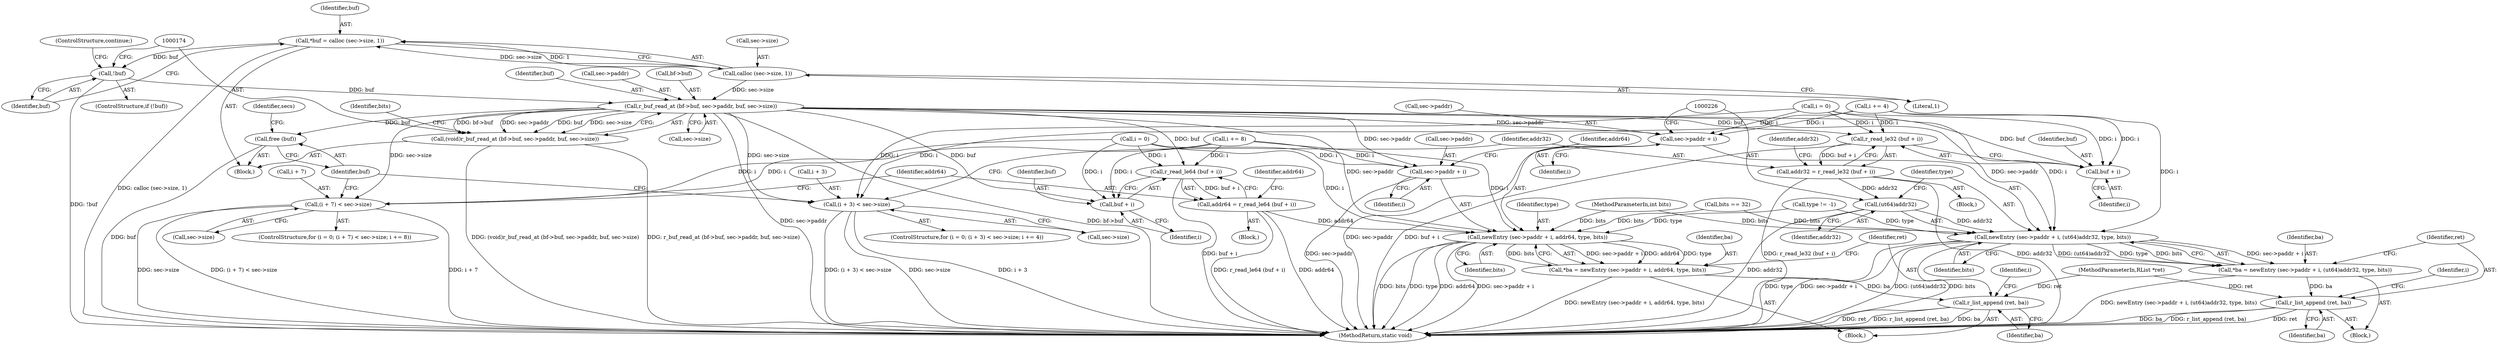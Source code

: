 digraph "0_radare2_1f37c04f2a762500222dda2459e6a04646feeedf@API" {
"1000161" [label="(Call,*buf = calloc (sec->size, 1))"];
"1000163" [label="(Call,calloc (sec->size, 1))"];
"1000169" [label="(Call,!buf)"];
"1000175" [label="(Call,r_buf_read_at (bf->buf, sec->paddr, buf, sec->size))"];
"1000173" [label="(Call,(void)r_buf_read_at (bf->buf, sec->paddr, buf, sec->size))"];
"1000195" [label="(Call,(i + 3) < sec->size)"];
"1000209" [label="(Call,r_read_le32 (buf + i))"];
"1000207" [label="(Call,addr32 = r_read_le32 (buf + i))"];
"1000225" [label="(Call,(ut64)addr32)"];
"1000219" [label="(Call,newEntry (sec->paddr + i, (ut64)addr32, type, bits))"];
"1000217" [label="(Call,*ba = newEntry (sec->paddr + i, (ut64)addr32, type, bits))"];
"1000230" [label="(Call,r_list_append (ret, ba))"];
"1000210" [label="(Call,buf + i)"];
"1000220" [label="(Call,sec->paddr + i)"];
"1000239" [label="(Call,(i + 7) < sec->size)"];
"1000253" [label="(Call,r_read_le64 (buf + i))"];
"1000251" [label="(Call,addr64 = r_read_le64 (buf + i))"];
"1000263" [label="(Call,newEntry (sec->paddr + i, addr64, type, bits))"];
"1000261" [label="(Call,*ba = newEntry (sec->paddr + i, addr64, type, bits))"];
"1000272" [label="(Call,r_list_append (ret, ba))"];
"1000254" [label="(Call,buf + i)"];
"1000264" [label="(Call,sec->paddr + i)"];
"1000275" [label="(Call,free (buf))"];
"1000249" [label="(Block,)"];
"1000268" [label="(Identifier,i)"];
"1000265" [label="(Call,sec->paddr)"];
"1000274" [label="(Identifier,ba)"];
"1000247" [label="(Identifier,i)"];
"1000279" [label="(MethodReturn,static void)"];
"1000220" [label="(Call,sec->paddr + i)"];
"1000219" [label="(Call,newEntry (sec->paddr + i, (ut64)addr32, type, bits))"];
"1000102" [label="(MethodParameterIn,RList *ret)"];
"1000170" [label="(Identifier,buf)"];
"1000182" [label="(Identifier,buf)"];
"1000179" [label="(Call,sec->paddr)"];
"1000163" [label="(Call,calloc (sec->size, 1))"];
"1000199" [label="(Call,sec->size)"];
"1000221" [label="(Call,sec->paddr)"];
"1000235" [label="(ControlStructure,for (i = 0; (i + 7) < sec->size; i += 8))"];
"1000232" [label="(Identifier,ba)"];
"1000243" [label="(Call,sec->size)"];
"1000264" [label="(Call,sec->paddr + i)"];
"1000278" [label="(Identifier,secs)"];
"1000167" [label="(Literal,1)"];
"1000251" [label="(Call,addr64 = r_read_le64 (buf + i))"];
"1000196" [label="(Call,i + 3)"];
"1000225" [label="(Call,(ut64)addr32)"];
"1000224" [label="(Identifier,i)"];
"1000275" [label="(Call,free (buf))"];
"1000212" [label="(Identifier,i)"];
"1000205" [label="(Block,)"];
"1000270" [label="(Identifier,type)"];
"1000253" [label="(Call,r_read_le64 (buf + i))"];
"1000240" [label="(Call,i + 7)"];
"1000236" [label="(Call,i = 0)"];
"1000207" [label="(Call,addr32 = r_read_le32 (buf + i))"];
"1000258" [label="(Identifier,addr64)"];
"1000256" [label="(Identifier,i)"];
"1000255" [label="(Identifier,buf)"];
"1000276" [label="(Identifier,buf)"];
"1000230" [label="(Call,r_list_append (ret, ba))"];
"1000173" [label="(Call,(void)r_buf_read_at (bf->buf, sec->paddr, buf, sec->size))"];
"1000191" [label="(ControlStructure,for (i = 0; (i + 3) < sec->size; i += 4))"];
"1000254" [label="(Call,buf + i)"];
"1000208" [label="(Identifier,addr32)"];
"1000168" [label="(ControlStructure,if (!buf))"];
"1000176" [label="(Call,bf->buf)"];
"1000187" [label="(Call,bits == 32)"];
"1000262" [label="(Identifier,ba)"];
"1000211" [label="(Identifier,buf)"];
"1000263" [label="(Call,newEntry (sec->paddr + i, addr64, type, bits))"];
"1000272" [label="(Call,r_list_append (ret, ba))"];
"1000227" [label="(Identifier,addr32)"];
"1000269" [label="(Identifier,addr64)"];
"1000159" [label="(Block,)"];
"1000246" [label="(Call,i += 8)"];
"1000175" [label="(Call,r_buf_read_at (bf->buf, sec->paddr, buf, sec->size))"];
"1000172" [label="(ControlStructure,continue;)"];
"1000239" [label="(Call,(i + 7) < sec->size)"];
"1000161" [label="(Call,*buf = calloc (sec->size, 1))"];
"1000183" [label="(Call,sec->size)"];
"1000195" [label="(Call,(i + 3) < sec->size)"];
"1000210" [label="(Call,buf + i)"];
"1000192" [label="(Call,i = 0)"];
"1000228" [label="(Identifier,type)"];
"1000217" [label="(Call,*ba = newEntry (sec->paddr + i, (ut64)addr32, type, bits))"];
"1000231" [label="(Identifier,ret)"];
"1000259" [label="(Block,)"];
"1000218" [label="(Identifier,ba)"];
"1000273" [label="(Identifier,ret)"];
"1000214" [label="(Identifier,addr32)"];
"1000261" [label="(Call,*ba = newEntry (sec->paddr + i, addr64, type, bits))"];
"1000203" [label="(Identifier,i)"];
"1000252" [label="(Identifier,addr64)"];
"1000271" [label="(Identifier,bits)"];
"1000209" [label="(Call,r_read_le32 (buf + i))"];
"1000155" [label="(Call,type != -1)"];
"1000202" [label="(Call,i += 4)"];
"1000169" [label="(Call,!buf)"];
"1000164" [label="(Call,sec->size)"];
"1000162" [label="(Identifier,buf)"];
"1000103" [label="(MethodParameterIn,int bits)"];
"1000215" [label="(Block,)"];
"1000229" [label="(Identifier,bits)"];
"1000188" [label="(Identifier,bits)"];
"1000161" -> "1000159"  [label="AST: "];
"1000161" -> "1000163"  [label="CFG: "];
"1000162" -> "1000161"  [label="AST: "];
"1000163" -> "1000161"  [label="AST: "];
"1000170" -> "1000161"  [label="CFG: "];
"1000161" -> "1000279"  [label="DDG: calloc (sec->size, 1)"];
"1000163" -> "1000161"  [label="DDG: sec->size"];
"1000163" -> "1000161"  [label="DDG: 1"];
"1000161" -> "1000169"  [label="DDG: buf"];
"1000163" -> "1000167"  [label="CFG: "];
"1000164" -> "1000163"  [label="AST: "];
"1000167" -> "1000163"  [label="AST: "];
"1000163" -> "1000175"  [label="DDG: sec->size"];
"1000169" -> "1000168"  [label="AST: "];
"1000169" -> "1000170"  [label="CFG: "];
"1000170" -> "1000169"  [label="AST: "];
"1000172" -> "1000169"  [label="CFG: "];
"1000174" -> "1000169"  [label="CFG: "];
"1000169" -> "1000279"  [label="DDG: !buf"];
"1000169" -> "1000175"  [label="DDG: buf"];
"1000175" -> "1000173"  [label="AST: "];
"1000175" -> "1000183"  [label="CFG: "];
"1000176" -> "1000175"  [label="AST: "];
"1000179" -> "1000175"  [label="AST: "];
"1000182" -> "1000175"  [label="AST: "];
"1000183" -> "1000175"  [label="AST: "];
"1000173" -> "1000175"  [label="CFG: "];
"1000175" -> "1000279"  [label="DDG: sec->paddr"];
"1000175" -> "1000279"  [label="DDG: bf->buf"];
"1000175" -> "1000173"  [label="DDG: bf->buf"];
"1000175" -> "1000173"  [label="DDG: sec->paddr"];
"1000175" -> "1000173"  [label="DDG: buf"];
"1000175" -> "1000173"  [label="DDG: sec->size"];
"1000175" -> "1000195"  [label="DDG: sec->size"];
"1000175" -> "1000209"  [label="DDG: buf"];
"1000175" -> "1000210"  [label="DDG: buf"];
"1000175" -> "1000219"  [label="DDG: sec->paddr"];
"1000175" -> "1000220"  [label="DDG: sec->paddr"];
"1000175" -> "1000239"  [label="DDG: sec->size"];
"1000175" -> "1000253"  [label="DDG: buf"];
"1000175" -> "1000254"  [label="DDG: buf"];
"1000175" -> "1000263"  [label="DDG: sec->paddr"];
"1000175" -> "1000264"  [label="DDG: sec->paddr"];
"1000175" -> "1000275"  [label="DDG: buf"];
"1000173" -> "1000159"  [label="AST: "];
"1000174" -> "1000173"  [label="AST: "];
"1000188" -> "1000173"  [label="CFG: "];
"1000173" -> "1000279"  [label="DDG: (void)r_buf_read_at (bf->buf, sec->paddr, buf, sec->size)"];
"1000173" -> "1000279"  [label="DDG: r_buf_read_at (bf->buf, sec->paddr, buf, sec->size)"];
"1000195" -> "1000191"  [label="AST: "];
"1000195" -> "1000199"  [label="CFG: "];
"1000196" -> "1000195"  [label="AST: "];
"1000199" -> "1000195"  [label="AST: "];
"1000208" -> "1000195"  [label="CFG: "];
"1000276" -> "1000195"  [label="CFG: "];
"1000195" -> "1000279"  [label="DDG: (i + 3) < sec->size"];
"1000195" -> "1000279"  [label="DDG: sec->size"];
"1000195" -> "1000279"  [label="DDG: i + 3"];
"1000202" -> "1000195"  [label="DDG: i"];
"1000192" -> "1000195"  [label="DDG: i"];
"1000209" -> "1000207"  [label="AST: "];
"1000209" -> "1000210"  [label="CFG: "];
"1000210" -> "1000209"  [label="AST: "];
"1000207" -> "1000209"  [label="CFG: "];
"1000209" -> "1000279"  [label="DDG: buf + i"];
"1000209" -> "1000207"  [label="DDG: buf + i"];
"1000202" -> "1000209"  [label="DDG: i"];
"1000192" -> "1000209"  [label="DDG: i"];
"1000207" -> "1000205"  [label="AST: "];
"1000208" -> "1000207"  [label="AST: "];
"1000214" -> "1000207"  [label="CFG: "];
"1000207" -> "1000279"  [label="DDG: r_read_le32 (buf + i)"];
"1000207" -> "1000279"  [label="DDG: addr32"];
"1000207" -> "1000225"  [label="DDG: addr32"];
"1000225" -> "1000219"  [label="AST: "];
"1000225" -> "1000227"  [label="CFG: "];
"1000226" -> "1000225"  [label="AST: "];
"1000227" -> "1000225"  [label="AST: "];
"1000228" -> "1000225"  [label="CFG: "];
"1000225" -> "1000279"  [label="DDG: addr32"];
"1000225" -> "1000219"  [label="DDG: addr32"];
"1000219" -> "1000217"  [label="AST: "];
"1000219" -> "1000229"  [label="CFG: "];
"1000220" -> "1000219"  [label="AST: "];
"1000228" -> "1000219"  [label="AST: "];
"1000229" -> "1000219"  [label="AST: "];
"1000217" -> "1000219"  [label="CFG: "];
"1000219" -> "1000279"  [label="DDG: (ut64)addr32"];
"1000219" -> "1000279"  [label="DDG: type"];
"1000219" -> "1000279"  [label="DDG: bits"];
"1000219" -> "1000279"  [label="DDG: sec->paddr + i"];
"1000219" -> "1000217"  [label="DDG: sec->paddr + i"];
"1000219" -> "1000217"  [label="DDG: (ut64)addr32"];
"1000219" -> "1000217"  [label="DDG: type"];
"1000219" -> "1000217"  [label="DDG: bits"];
"1000202" -> "1000219"  [label="DDG: i"];
"1000192" -> "1000219"  [label="DDG: i"];
"1000155" -> "1000219"  [label="DDG: type"];
"1000187" -> "1000219"  [label="DDG: bits"];
"1000103" -> "1000219"  [label="DDG: bits"];
"1000217" -> "1000215"  [label="AST: "];
"1000218" -> "1000217"  [label="AST: "];
"1000231" -> "1000217"  [label="CFG: "];
"1000217" -> "1000279"  [label="DDG: newEntry (sec->paddr + i, (ut64)addr32, type, bits)"];
"1000217" -> "1000230"  [label="DDG: ba"];
"1000230" -> "1000215"  [label="AST: "];
"1000230" -> "1000232"  [label="CFG: "];
"1000231" -> "1000230"  [label="AST: "];
"1000232" -> "1000230"  [label="AST: "];
"1000203" -> "1000230"  [label="CFG: "];
"1000230" -> "1000279"  [label="DDG: ret"];
"1000230" -> "1000279"  [label="DDG: ba"];
"1000230" -> "1000279"  [label="DDG: r_list_append (ret, ba)"];
"1000102" -> "1000230"  [label="DDG: ret"];
"1000210" -> "1000212"  [label="CFG: "];
"1000211" -> "1000210"  [label="AST: "];
"1000212" -> "1000210"  [label="AST: "];
"1000202" -> "1000210"  [label="DDG: i"];
"1000192" -> "1000210"  [label="DDG: i"];
"1000220" -> "1000224"  [label="CFG: "];
"1000221" -> "1000220"  [label="AST: "];
"1000224" -> "1000220"  [label="AST: "];
"1000226" -> "1000220"  [label="CFG: "];
"1000220" -> "1000279"  [label="DDG: sec->paddr"];
"1000202" -> "1000220"  [label="DDG: i"];
"1000192" -> "1000220"  [label="DDG: i"];
"1000239" -> "1000235"  [label="AST: "];
"1000239" -> "1000243"  [label="CFG: "];
"1000240" -> "1000239"  [label="AST: "];
"1000243" -> "1000239"  [label="AST: "];
"1000252" -> "1000239"  [label="CFG: "];
"1000276" -> "1000239"  [label="CFG: "];
"1000239" -> "1000279"  [label="DDG: (i + 7) < sec->size"];
"1000239" -> "1000279"  [label="DDG: i + 7"];
"1000239" -> "1000279"  [label="DDG: sec->size"];
"1000236" -> "1000239"  [label="DDG: i"];
"1000246" -> "1000239"  [label="DDG: i"];
"1000253" -> "1000251"  [label="AST: "];
"1000253" -> "1000254"  [label="CFG: "];
"1000254" -> "1000253"  [label="AST: "];
"1000251" -> "1000253"  [label="CFG: "];
"1000253" -> "1000279"  [label="DDG: buf + i"];
"1000253" -> "1000251"  [label="DDG: buf + i"];
"1000236" -> "1000253"  [label="DDG: i"];
"1000246" -> "1000253"  [label="DDG: i"];
"1000251" -> "1000249"  [label="AST: "];
"1000252" -> "1000251"  [label="AST: "];
"1000258" -> "1000251"  [label="CFG: "];
"1000251" -> "1000279"  [label="DDG: r_read_le64 (buf + i)"];
"1000251" -> "1000279"  [label="DDG: addr64"];
"1000251" -> "1000263"  [label="DDG: addr64"];
"1000263" -> "1000261"  [label="AST: "];
"1000263" -> "1000271"  [label="CFG: "];
"1000264" -> "1000263"  [label="AST: "];
"1000269" -> "1000263"  [label="AST: "];
"1000270" -> "1000263"  [label="AST: "];
"1000271" -> "1000263"  [label="AST: "];
"1000261" -> "1000263"  [label="CFG: "];
"1000263" -> "1000279"  [label="DDG: type"];
"1000263" -> "1000279"  [label="DDG: addr64"];
"1000263" -> "1000279"  [label="DDG: sec->paddr + i"];
"1000263" -> "1000279"  [label="DDG: bits"];
"1000263" -> "1000261"  [label="DDG: sec->paddr + i"];
"1000263" -> "1000261"  [label="DDG: addr64"];
"1000263" -> "1000261"  [label="DDG: type"];
"1000263" -> "1000261"  [label="DDG: bits"];
"1000236" -> "1000263"  [label="DDG: i"];
"1000246" -> "1000263"  [label="DDG: i"];
"1000155" -> "1000263"  [label="DDG: type"];
"1000187" -> "1000263"  [label="DDG: bits"];
"1000103" -> "1000263"  [label="DDG: bits"];
"1000261" -> "1000259"  [label="AST: "];
"1000262" -> "1000261"  [label="AST: "];
"1000273" -> "1000261"  [label="CFG: "];
"1000261" -> "1000279"  [label="DDG: newEntry (sec->paddr + i, addr64, type, bits)"];
"1000261" -> "1000272"  [label="DDG: ba"];
"1000272" -> "1000259"  [label="AST: "];
"1000272" -> "1000274"  [label="CFG: "];
"1000273" -> "1000272"  [label="AST: "];
"1000274" -> "1000272"  [label="AST: "];
"1000247" -> "1000272"  [label="CFG: "];
"1000272" -> "1000279"  [label="DDG: ba"];
"1000272" -> "1000279"  [label="DDG: ret"];
"1000272" -> "1000279"  [label="DDG: r_list_append (ret, ba)"];
"1000102" -> "1000272"  [label="DDG: ret"];
"1000254" -> "1000256"  [label="CFG: "];
"1000255" -> "1000254"  [label="AST: "];
"1000256" -> "1000254"  [label="AST: "];
"1000236" -> "1000254"  [label="DDG: i"];
"1000246" -> "1000254"  [label="DDG: i"];
"1000264" -> "1000268"  [label="CFG: "];
"1000265" -> "1000264"  [label="AST: "];
"1000268" -> "1000264"  [label="AST: "];
"1000269" -> "1000264"  [label="CFG: "];
"1000264" -> "1000279"  [label="DDG: sec->paddr"];
"1000236" -> "1000264"  [label="DDG: i"];
"1000246" -> "1000264"  [label="DDG: i"];
"1000275" -> "1000159"  [label="AST: "];
"1000275" -> "1000276"  [label="CFG: "];
"1000276" -> "1000275"  [label="AST: "];
"1000278" -> "1000275"  [label="CFG: "];
"1000275" -> "1000279"  [label="DDG: buf"];
}
